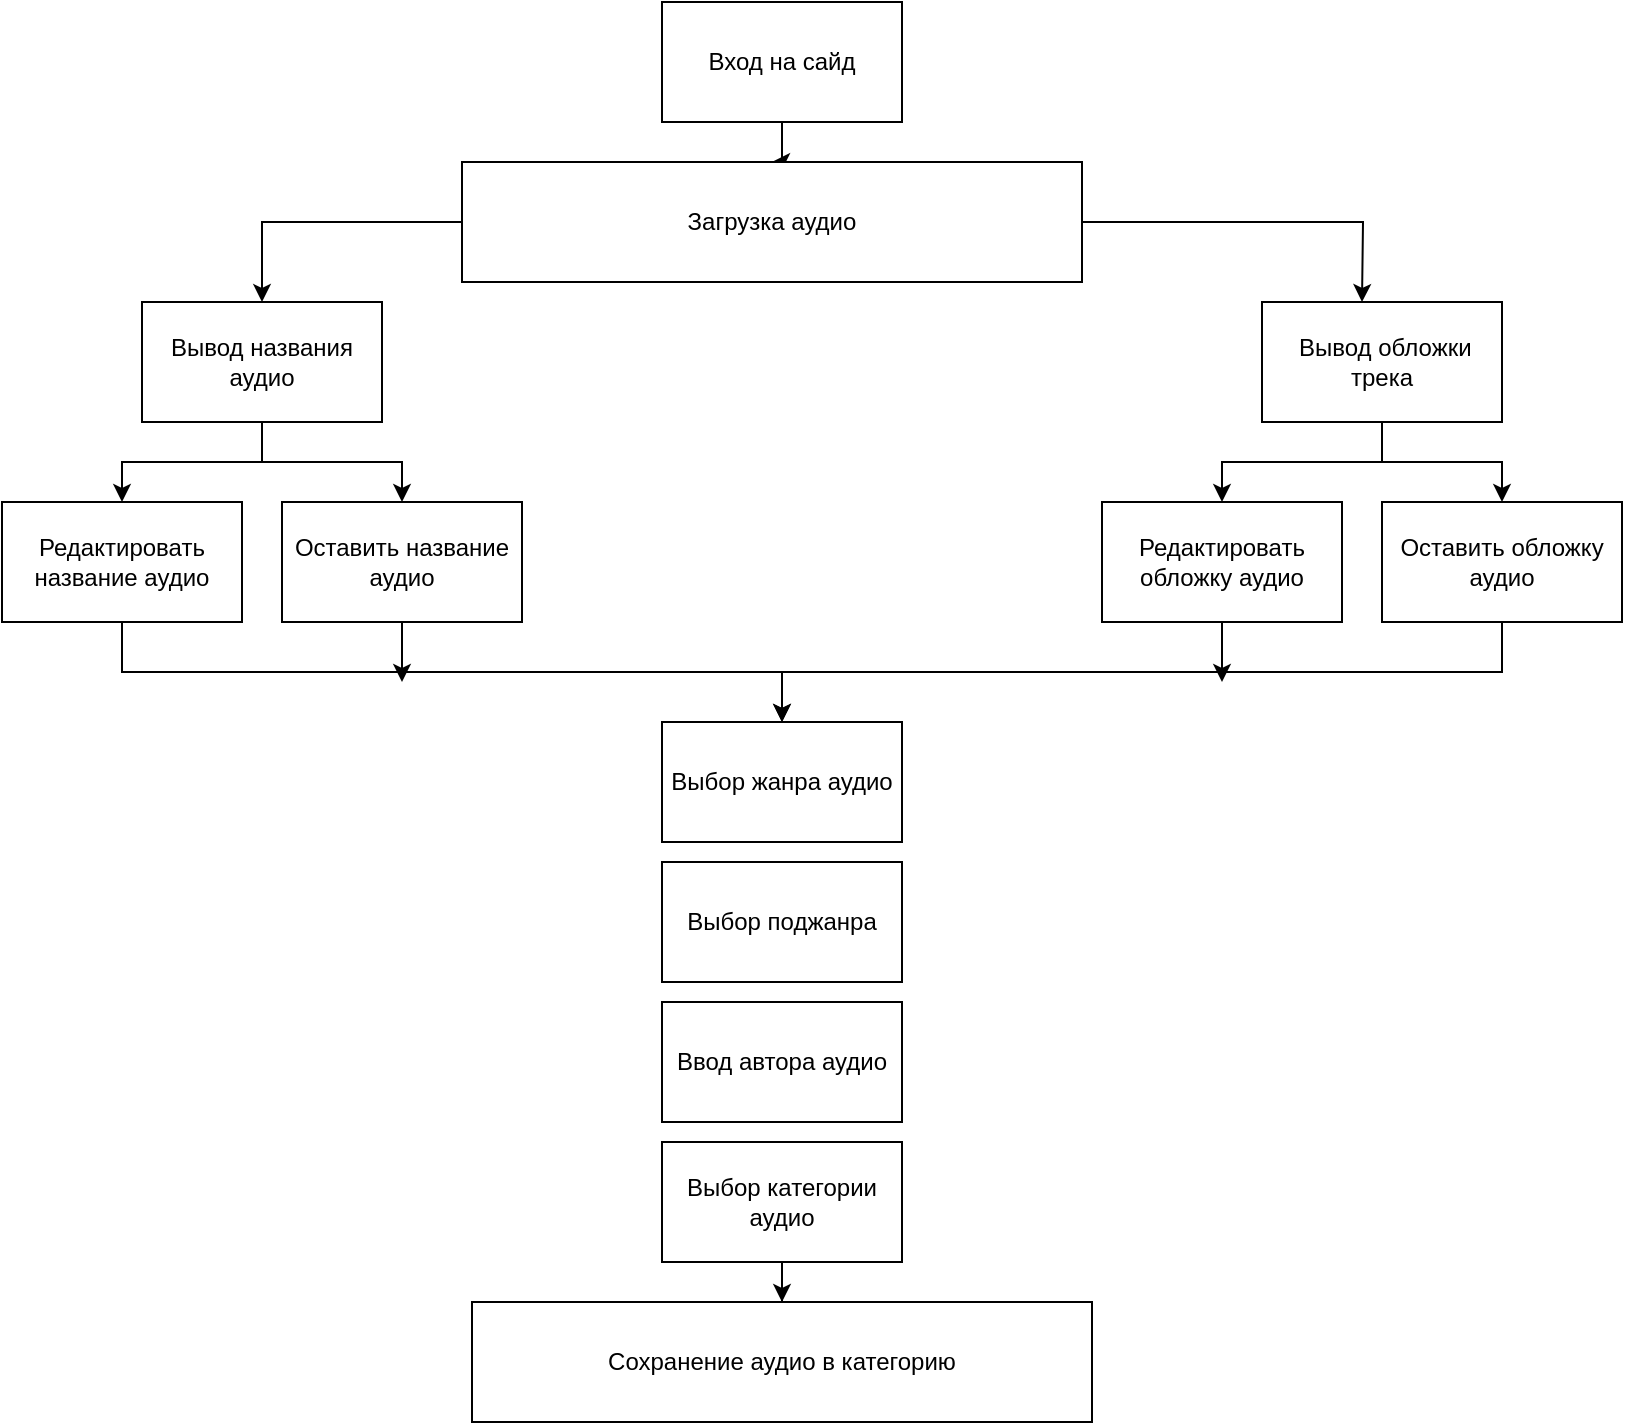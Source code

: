 <mxfile version="21.8.2" type="device">
  <diagram name="Страница — 1" id="rSMnL9AV-XXxuRJAB4Qd">
    <mxGraphModel dx="1386" dy="791" grid="1" gridSize="10" guides="1" tooltips="1" connect="1" arrows="1" fold="1" page="1" pageScale="1" pageWidth="827" pageHeight="1169" math="0" shadow="0">
      <root>
        <mxCell id="0" />
        <mxCell id="1" parent="0" />
        <mxCell id="E0hGUptx2ZlqGSwQcKoj-4" value="" style="edgeStyle=orthogonalEdgeStyle;rounded=0;orthogonalLoop=1;jettySize=auto;html=1;" edge="1" parent="1" source="E0hGUptx2ZlqGSwQcKoj-1" target="E0hGUptx2ZlqGSwQcKoj-2">
          <mxGeometry relative="1" as="geometry" />
        </mxCell>
        <mxCell id="E0hGUptx2ZlqGSwQcKoj-1" value="Вход на сайд" style="rounded=0;whiteSpace=wrap;html=1;" vertex="1" parent="1">
          <mxGeometry x="340" y="50" width="120" height="60" as="geometry" />
        </mxCell>
        <mxCell id="E0hGUptx2ZlqGSwQcKoj-31" style="edgeStyle=orthogonalEdgeStyle;rounded=0;orthogonalLoop=1;jettySize=auto;html=1;" edge="1" parent="1" source="E0hGUptx2ZlqGSwQcKoj-2">
          <mxGeometry relative="1" as="geometry">
            <mxPoint x="690" y="200" as="targetPoint" />
          </mxGeometry>
        </mxCell>
        <mxCell id="E0hGUptx2ZlqGSwQcKoj-32" style="edgeStyle=orthogonalEdgeStyle;rounded=0;orthogonalLoop=1;jettySize=auto;html=1;entryX=0.5;entryY=0;entryDx=0;entryDy=0;" edge="1" parent="1" source="E0hGUptx2ZlqGSwQcKoj-2" target="E0hGUptx2ZlqGSwQcKoj-26">
          <mxGeometry relative="1" as="geometry" />
        </mxCell>
        <mxCell id="E0hGUptx2ZlqGSwQcKoj-2" value="Загрузка аудио" style="rounded=0;whiteSpace=wrap;html=1;" vertex="1" parent="1">
          <mxGeometry x="240" y="130" width="310" height="60" as="geometry" />
        </mxCell>
        <mxCell id="E0hGUptx2ZlqGSwQcKoj-46" style="edgeStyle=orthogonalEdgeStyle;rounded=0;orthogonalLoop=1;jettySize=auto;html=1;exitX=0.5;exitY=1;exitDx=0;exitDy=0;" edge="1" parent="1" source="E0hGUptx2ZlqGSwQcKoj-36" target="E0hGUptx2ZlqGSwQcKoj-8">
          <mxGeometry relative="1" as="geometry" />
        </mxCell>
        <mxCell id="E0hGUptx2ZlqGSwQcKoj-8" value="Выбор жанра аудио" style="rounded=0;whiteSpace=wrap;html=1;" vertex="1" parent="1">
          <mxGeometry x="340" y="410" width="120" height="60" as="geometry" />
        </mxCell>
        <mxCell id="E0hGUptx2ZlqGSwQcKoj-42" style="edgeStyle=orthogonalEdgeStyle;rounded=0;orthogonalLoop=1;jettySize=auto;html=1;exitX=0.5;exitY=1;exitDx=0;exitDy=0;" edge="1" parent="1" source="E0hGUptx2ZlqGSwQcKoj-34" target="E0hGUptx2ZlqGSwQcKoj-8">
          <mxGeometry relative="1" as="geometry" />
        </mxCell>
        <mxCell id="E0hGUptx2ZlqGSwQcKoj-51" value="" style="edgeStyle=orthogonalEdgeStyle;rounded=0;orthogonalLoop=1;jettySize=auto;html=1;" edge="1" parent="1" source="E0hGUptx2ZlqGSwQcKoj-10" target="E0hGUptx2ZlqGSwQcKoj-50">
          <mxGeometry relative="1" as="geometry" />
        </mxCell>
        <mxCell id="E0hGUptx2ZlqGSwQcKoj-10" value="Выбор категории аудио" style="rounded=0;whiteSpace=wrap;html=1;" vertex="1" parent="1">
          <mxGeometry x="340" y="620" width="120" height="60" as="geometry" />
        </mxCell>
        <mxCell id="E0hGUptx2ZlqGSwQcKoj-17" value="Ввод автора аудио" style="rounded=0;whiteSpace=wrap;html=1;" vertex="1" parent="1">
          <mxGeometry x="340" y="550" width="120" height="60" as="geometry" />
        </mxCell>
        <mxCell id="E0hGUptx2ZlqGSwQcKoj-37" style="edgeStyle=orthogonalEdgeStyle;rounded=0;orthogonalLoop=1;jettySize=auto;html=1;entryX=0.5;entryY=0;entryDx=0;entryDy=0;" edge="1" parent="1" source="E0hGUptx2ZlqGSwQcKoj-26" target="E0hGUptx2ZlqGSwQcKoj-34">
          <mxGeometry relative="1" as="geometry">
            <Array as="points">
              <mxPoint x="140" y="280" />
              <mxPoint x="70" y="280" />
            </Array>
          </mxGeometry>
        </mxCell>
        <mxCell id="E0hGUptx2ZlqGSwQcKoj-38" style="edgeStyle=orthogonalEdgeStyle;rounded=0;orthogonalLoop=1;jettySize=auto;html=1;entryX=0.5;entryY=0;entryDx=0;entryDy=0;" edge="1" parent="1" source="E0hGUptx2ZlqGSwQcKoj-26" target="E0hGUptx2ZlqGSwQcKoj-33">
          <mxGeometry relative="1" as="geometry" />
        </mxCell>
        <mxCell id="E0hGUptx2ZlqGSwQcKoj-26" value="Вывод названия аудио" style="rounded=0;whiteSpace=wrap;html=1;" vertex="1" parent="1">
          <mxGeometry x="80" y="200" width="120" height="60" as="geometry" />
        </mxCell>
        <mxCell id="E0hGUptx2ZlqGSwQcKoj-39" style="edgeStyle=orthogonalEdgeStyle;rounded=0;orthogonalLoop=1;jettySize=auto;html=1;entryX=0.5;entryY=0;entryDx=0;entryDy=0;" edge="1" parent="1" source="E0hGUptx2ZlqGSwQcKoj-27" target="E0hGUptx2ZlqGSwQcKoj-35">
          <mxGeometry relative="1" as="geometry" />
        </mxCell>
        <mxCell id="E0hGUptx2ZlqGSwQcKoj-40" style="edgeStyle=orthogonalEdgeStyle;rounded=0;orthogonalLoop=1;jettySize=auto;html=1;entryX=0.5;entryY=0;entryDx=0;entryDy=0;" edge="1" parent="1" source="E0hGUptx2ZlqGSwQcKoj-27" target="E0hGUptx2ZlqGSwQcKoj-36">
          <mxGeometry relative="1" as="geometry" />
        </mxCell>
        <mxCell id="E0hGUptx2ZlqGSwQcKoj-27" value="&amp;nbsp;Вывод обложки трека" style="rounded=0;whiteSpace=wrap;html=1;" vertex="1" parent="1">
          <mxGeometry x="640" y="200" width="120" height="60" as="geometry" />
        </mxCell>
        <mxCell id="E0hGUptx2ZlqGSwQcKoj-43" style="edgeStyle=orthogonalEdgeStyle;rounded=0;orthogonalLoop=1;jettySize=auto;html=1;" edge="1" parent="1" source="E0hGUptx2ZlqGSwQcKoj-33">
          <mxGeometry relative="1" as="geometry">
            <mxPoint x="210" y="390" as="targetPoint" />
          </mxGeometry>
        </mxCell>
        <mxCell id="E0hGUptx2ZlqGSwQcKoj-33" value="Оставить название аудио" style="rounded=0;whiteSpace=wrap;html=1;" vertex="1" parent="1">
          <mxGeometry x="150" y="300" width="120" height="60" as="geometry" />
        </mxCell>
        <mxCell id="E0hGUptx2ZlqGSwQcKoj-34" value="Редактировать название аудио" style="rounded=0;whiteSpace=wrap;html=1;" vertex="1" parent="1">
          <mxGeometry x="10" y="300" width="120" height="60" as="geometry" />
        </mxCell>
        <mxCell id="E0hGUptx2ZlqGSwQcKoj-47" style="edgeStyle=orthogonalEdgeStyle;rounded=0;orthogonalLoop=1;jettySize=auto;html=1;" edge="1" parent="1" source="E0hGUptx2ZlqGSwQcKoj-35">
          <mxGeometry relative="1" as="geometry">
            <mxPoint x="620" y="390" as="targetPoint" />
          </mxGeometry>
        </mxCell>
        <mxCell id="E0hGUptx2ZlqGSwQcKoj-35" value="Редактировать обложку аудио" style="rounded=0;whiteSpace=wrap;html=1;" vertex="1" parent="1">
          <mxGeometry x="560" y="300" width="120" height="60" as="geometry" />
        </mxCell>
        <mxCell id="E0hGUptx2ZlqGSwQcKoj-36" value="Оставить обложку аудио" style="rounded=0;whiteSpace=wrap;html=1;" vertex="1" parent="1">
          <mxGeometry x="700" y="300" width="120" height="60" as="geometry" />
        </mxCell>
        <mxCell id="E0hGUptx2ZlqGSwQcKoj-48" value="Выбор поджанра" style="rounded=0;whiteSpace=wrap;html=1;" vertex="1" parent="1">
          <mxGeometry x="340" y="480" width="120" height="60" as="geometry" />
        </mxCell>
        <mxCell id="E0hGUptx2ZlqGSwQcKoj-50" value="Сохранение аудио в категорию" style="rounded=0;whiteSpace=wrap;html=1;" vertex="1" parent="1">
          <mxGeometry x="245" y="700" width="310" height="60" as="geometry" />
        </mxCell>
      </root>
    </mxGraphModel>
  </diagram>
</mxfile>
